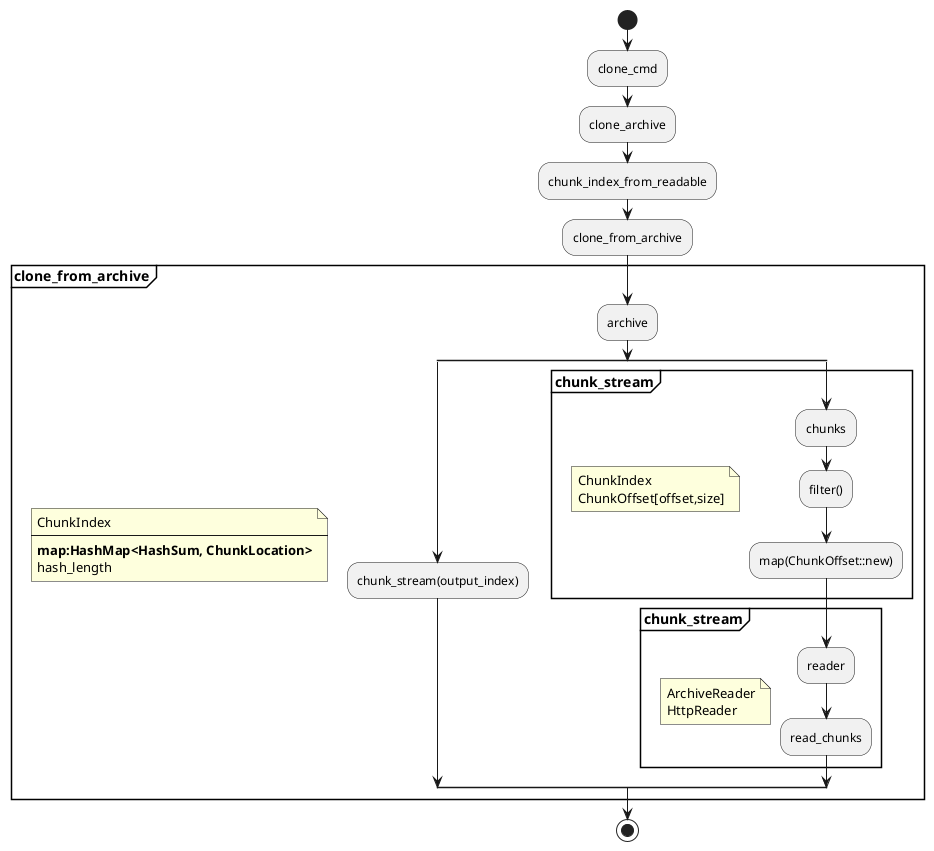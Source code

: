 @startuml
start
:clone_cmd;
:clone_archive;
:chunk_index_from_readable;
:clone_from_archive;
partition "**clone_from_archive**" {
    note
        ChunkIndex
        ----
        **map:HashMap<HashSum, ChunkLocation>**
        hash_length
    end note
    :archive;
    split
        :chunk_stream(output_index);
    split again
        partition "**chunk_stream**" {
            note
                ChunkIndex
                ChunkOffset[offset,size]
            end note
            :chunks;
            :filter();
            :map(ChunkOffset::new);
        }
        partition "**chunk_stream**" {
            note
                ArchiveReader
                HttpReader
            end note
            :reader;
            :read_chunks;
        }
    end split
}
stop
@enduml
